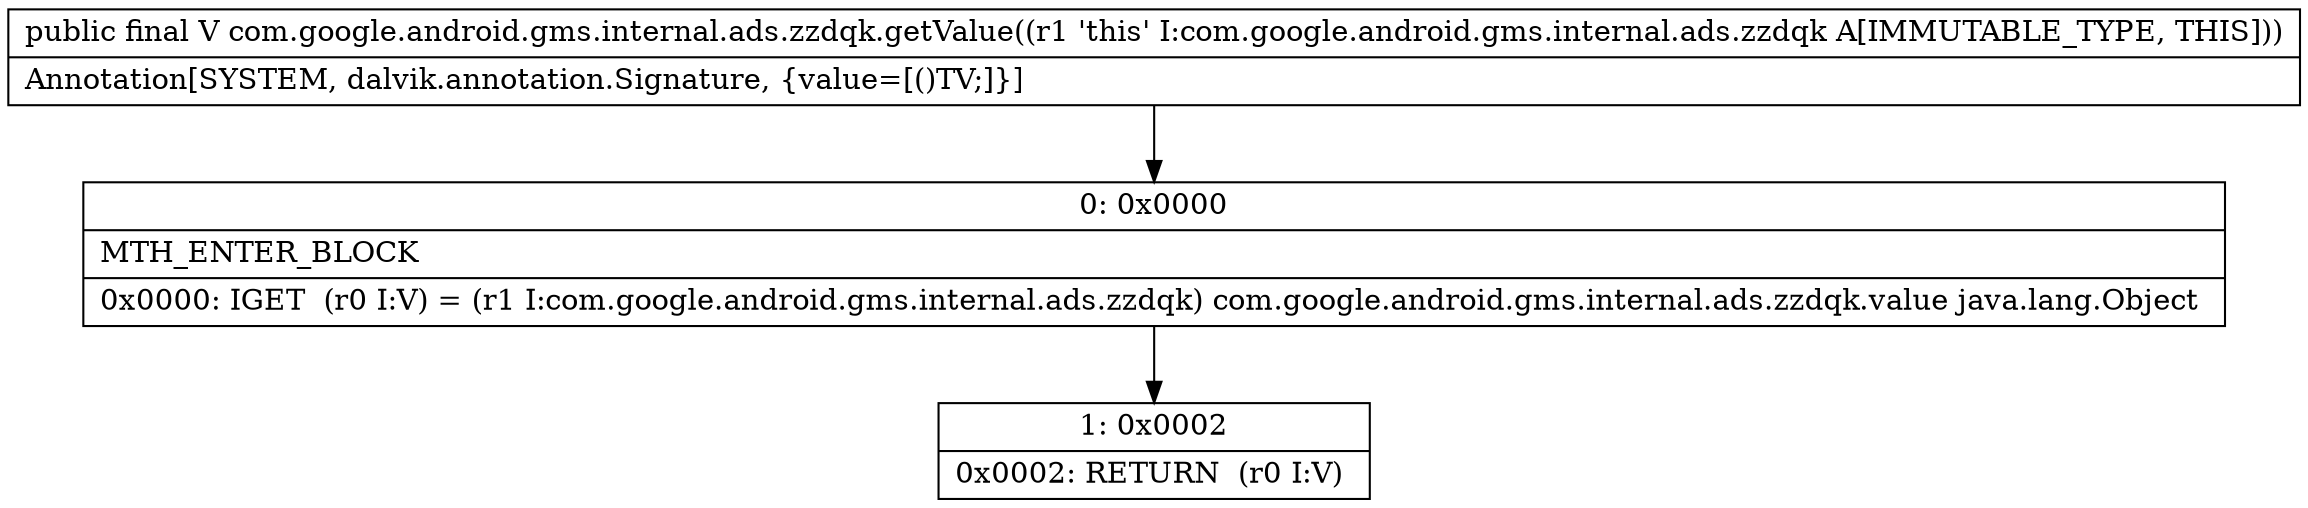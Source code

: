 digraph "CFG forcom.google.android.gms.internal.ads.zzdqk.getValue()Ljava\/lang\/Object;" {
Node_0 [shape=record,label="{0\:\ 0x0000|MTH_ENTER_BLOCK\l|0x0000: IGET  (r0 I:V) = (r1 I:com.google.android.gms.internal.ads.zzdqk) com.google.android.gms.internal.ads.zzdqk.value java.lang.Object \l}"];
Node_1 [shape=record,label="{1\:\ 0x0002|0x0002: RETURN  (r0 I:V) \l}"];
MethodNode[shape=record,label="{public final V com.google.android.gms.internal.ads.zzdqk.getValue((r1 'this' I:com.google.android.gms.internal.ads.zzdqk A[IMMUTABLE_TYPE, THIS]))  | Annotation[SYSTEM, dalvik.annotation.Signature, \{value=[()TV;]\}]\l}"];
MethodNode -> Node_0;
Node_0 -> Node_1;
}

